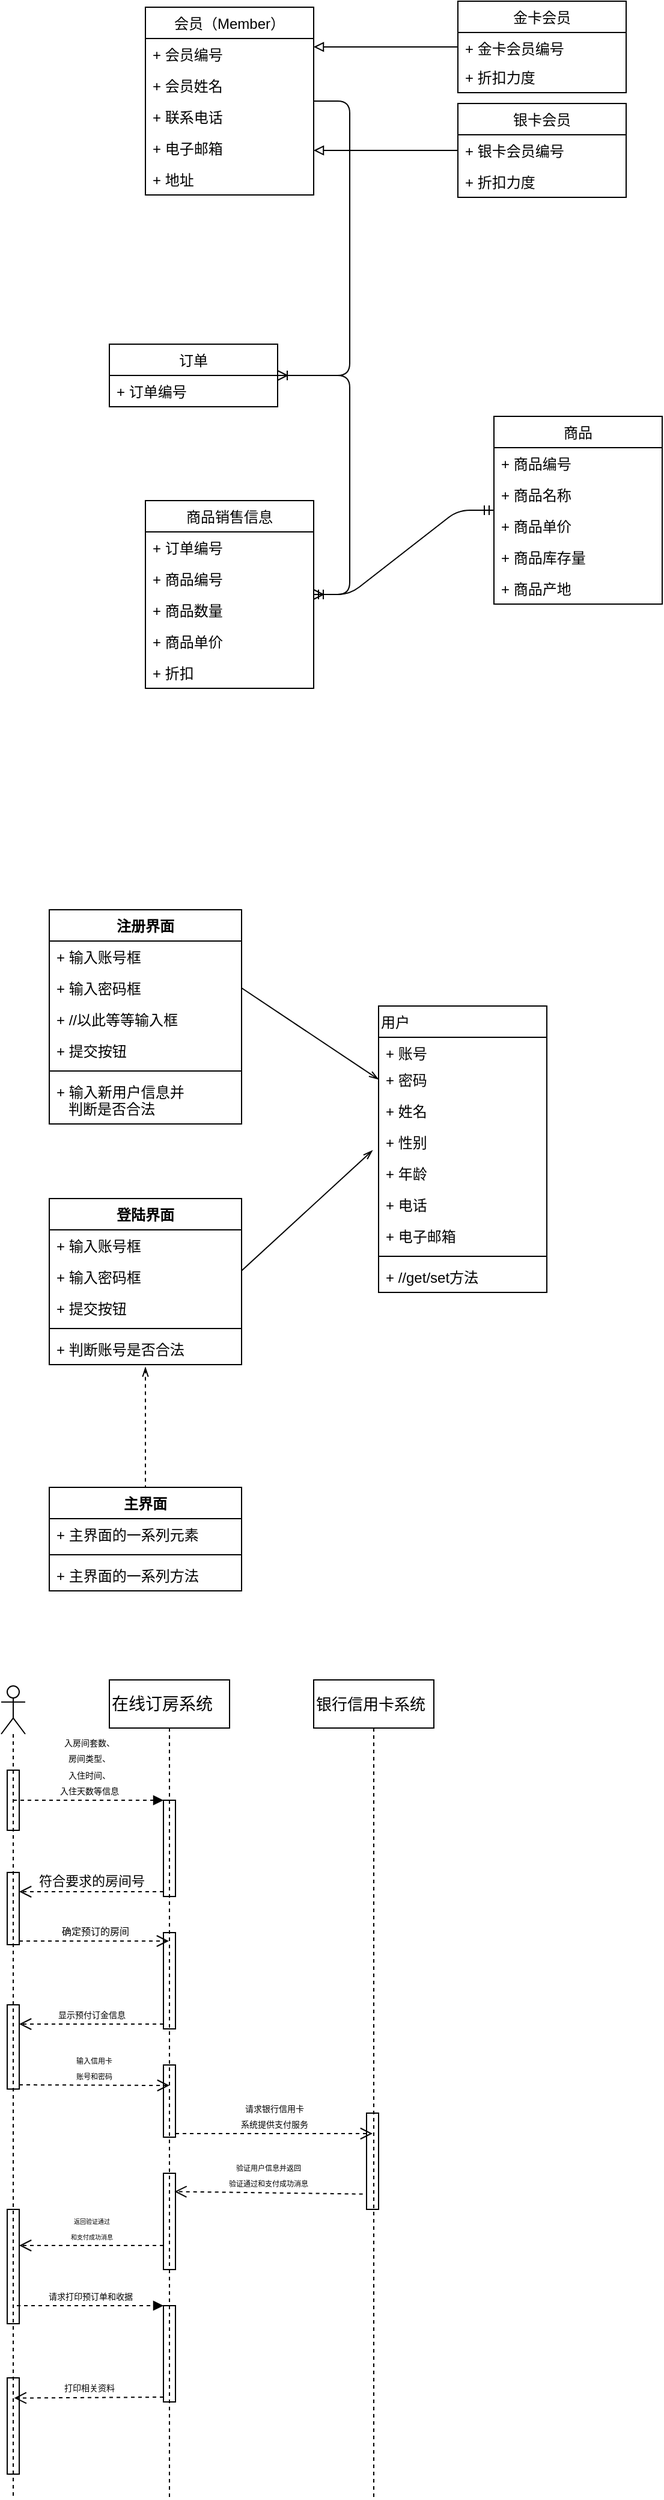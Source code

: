 <mxfile version="13.10.4" type="github">
  <diagram id="AFRZ8OtyZFynrRgTD2Ep" name="Page-1">
    <mxGraphModel dx="1431" dy="976" grid="1" gridSize="10" guides="1" tooltips="1" connect="1" arrows="1" fold="1" page="1" pageScale="1" pageWidth="827" pageHeight="1169" math="0" shadow="0">
      <root>
        <mxCell id="0" />
        <mxCell id="1" parent="0" />
        <mxCell id="5WB69BWWk7lXrDiCqGwL-11" value="会员（Member）" style="swimlane;fontStyle=0;childLayout=stackLayout;horizontal=1;startSize=26;fillColor=none;horizontalStack=0;resizeParent=1;resizeParentMax=0;resizeLast=0;collapsible=1;marginBottom=0;" vertex="1" parent="1">
          <mxGeometry x="220" y="400" width="140" height="156" as="geometry" />
        </mxCell>
        <mxCell id="5WB69BWWk7lXrDiCqGwL-12" value="+ 会员编号" style="text;strokeColor=none;fillColor=none;align=left;verticalAlign=top;spacingLeft=4;spacingRight=4;overflow=hidden;rotatable=0;points=[[0,0.5],[1,0.5]];portConstraint=eastwest;" vertex="1" parent="5WB69BWWk7lXrDiCqGwL-11">
          <mxGeometry y="26" width="140" height="26" as="geometry" />
        </mxCell>
        <mxCell id="5WB69BWWk7lXrDiCqGwL-13" value="+ 会员姓名" style="text;strokeColor=none;fillColor=none;align=left;verticalAlign=top;spacingLeft=4;spacingRight=4;overflow=hidden;rotatable=0;points=[[0,0.5],[1,0.5]];portConstraint=eastwest;" vertex="1" parent="5WB69BWWk7lXrDiCqGwL-11">
          <mxGeometry y="52" width="140" height="26" as="geometry" />
        </mxCell>
        <mxCell id="5WB69BWWk7lXrDiCqGwL-14" value="+ 联系电话" style="text;strokeColor=none;fillColor=none;align=left;verticalAlign=top;spacingLeft=4;spacingRight=4;overflow=hidden;rotatable=0;points=[[0,0.5],[1,0.5]];portConstraint=eastwest;" vertex="1" parent="5WB69BWWk7lXrDiCqGwL-11">
          <mxGeometry y="78" width="140" height="26" as="geometry" />
        </mxCell>
        <mxCell id="5WB69BWWk7lXrDiCqGwL-16" value="+ 电子邮箱" style="text;strokeColor=none;fillColor=none;align=left;verticalAlign=top;spacingLeft=4;spacingRight=4;overflow=hidden;rotatable=0;points=[[0,0.5],[1,0.5]];portConstraint=eastwest;" vertex="1" parent="5WB69BWWk7lXrDiCqGwL-11">
          <mxGeometry y="104" width="140" height="26" as="geometry" />
        </mxCell>
        <mxCell id="5WB69BWWk7lXrDiCqGwL-17" value="+ 地址" style="text;strokeColor=none;fillColor=none;align=left;verticalAlign=top;spacingLeft=4;spacingRight=4;overflow=hidden;rotatable=0;points=[[0,0.5],[1,0.5]];portConstraint=eastwest;" vertex="1" parent="5WB69BWWk7lXrDiCqGwL-11">
          <mxGeometry y="130" width="140" height="26" as="geometry" />
        </mxCell>
        <mxCell id="5WB69BWWk7lXrDiCqGwL-26" style="edgeStyle=orthogonalEdgeStyle;rounded=0;orthogonalLoop=1;jettySize=auto;html=1;exitX=0;exitY=0.5;exitDx=0;exitDy=0;endArrow=block;endFill=0;" edge="1" parent="1" source="5WB69BWWk7lXrDiCqGwL-18">
          <mxGeometry relative="1" as="geometry">
            <mxPoint x="360" y="433" as="targetPoint" />
          </mxGeometry>
        </mxCell>
        <mxCell id="5WB69BWWk7lXrDiCqGwL-18" value="金卡会员" style="swimlane;fontStyle=0;childLayout=stackLayout;horizontal=1;startSize=26;fillColor=none;horizontalStack=0;resizeParent=1;resizeParentMax=0;resizeLast=0;collapsible=1;marginBottom=0;" vertex="1" parent="1">
          <mxGeometry x="480" y="395" width="140" height="76" as="geometry">
            <mxRectangle x="485" y="420" width="80" height="26" as="alternateBounds" />
          </mxGeometry>
        </mxCell>
        <mxCell id="5WB69BWWk7lXrDiCqGwL-19" value="+ 金卡会员编号" style="text;strokeColor=none;fillColor=none;align=left;verticalAlign=top;spacingLeft=4;spacingRight=4;overflow=hidden;rotatable=0;points=[[0,0.5],[1,0.5]];portConstraint=eastwest;" vertex="1" parent="5WB69BWWk7lXrDiCqGwL-18">
          <mxGeometry y="26" width="140" height="24" as="geometry" />
        </mxCell>
        <mxCell id="5WB69BWWk7lXrDiCqGwL-20" value="+ 折扣力度" style="text;strokeColor=none;fillColor=none;align=left;verticalAlign=top;spacingLeft=4;spacingRight=4;overflow=hidden;rotatable=0;points=[[0,0.5],[1,0.5]];portConstraint=eastwest;" vertex="1" parent="5WB69BWWk7lXrDiCqGwL-18">
          <mxGeometry y="50" width="140" height="26" as="geometry" />
        </mxCell>
        <mxCell id="5WB69BWWk7lXrDiCqGwL-22" value="银卡会员" style="swimlane;fontStyle=0;childLayout=stackLayout;horizontal=1;startSize=26;fillColor=none;horizontalStack=0;resizeParent=1;resizeParentMax=0;resizeLast=0;collapsible=1;marginBottom=0;" vertex="1" parent="1">
          <mxGeometry x="480" y="480" width="140" height="78" as="geometry">
            <mxRectangle x="480" y="480" width="90" height="26" as="alternateBounds" />
          </mxGeometry>
        </mxCell>
        <mxCell id="5WB69BWWk7lXrDiCqGwL-23" value="+ 银卡会员编号" style="text;strokeColor=none;fillColor=none;align=left;verticalAlign=top;spacingLeft=4;spacingRight=4;overflow=hidden;rotatable=0;points=[[0,0.5],[1,0.5]];portConstraint=eastwest;" vertex="1" parent="5WB69BWWk7lXrDiCqGwL-22">
          <mxGeometry y="26" width="140" height="26" as="geometry" />
        </mxCell>
        <mxCell id="5WB69BWWk7lXrDiCqGwL-24" value="+ 折扣力度" style="text;strokeColor=none;fillColor=none;align=left;verticalAlign=top;spacingLeft=4;spacingRight=4;overflow=hidden;rotatable=0;points=[[0,0.5],[1,0.5]];portConstraint=eastwest;" vertex="1" parent="5WB69BWWk7lXrDiCqGwL-22">
          <mxGeometry y="52" width="140" height="26" as="geometry" />
        </mxCell>
        <mxCell id="5WB69BWWk7lXrDiCqGwL-32" value="订单" style="swimlane;fontStyle=0;childLayout=stackLayout;horizontal=1;startSize=26;fillColor=none;horizontalStack=0;resizeParent=1;resizeParentMax=0;resizeLast=0;collapsible=1;marginBottom=0;" vertex="1" parent="1">
          <mxGeometry x="190" y="680" width="140" height="52" as="geometry">
            <mxRectangle x="240" y="620" width="60" height="26" as="alternateBounds" />
          </mxGeometry>
        </mxCell>
        <mxCell id="5WB69BWWk7lXrDiCqGwL-33" value="+ 订单编号" style="text;strokeColor=none;fillColor=none;align=left;verticalAlign=top;spacingLeft=4;spacingRight=4;overflow=hidden;rotatable=0;points=[[0,0.5],[1,0.5]];portConstraint=eastwest;" vertex="1" parent="5WB69BWWk7lXrDiCqGwL-32">
          <mxGeometry y="26" width="140" height="26" as="geometry" />
        </mxCell>
        <mxCell id="5WB69BWWk7lXrDiCqGwL-36" value="商品销售信息" style="swimlane;fontStyle=0;childLayout=stackLayout;horizontal=1;startSize=26;fillColor=none;horizontalStack=0;resizeParent=1;resizeParentMax=0;resizeLast=0;collapsible=1;marginBottom=0;" vertex="1" parent="1">
          <mxGeometry x="220" y="810" width="140" height="156" as="geometry" />
        </mxCell>
        <mxCell id="5WB69BWWk7lXrDiCqGwL-37" value="+ 订单编号" style="text;strokeColor=none;fillColor=none;align=left;verticalAlign=top;spacingLeft=4;spacingRight=4;overflow=hidden;rotatable=0;points=[[0,0.5],[1,0.5]];portConstraint=eastwest;" vertex="1" parent="5WB69BWWk7lXrDiCqGwL-36">
          <mxGeometry y="26" width="140" height="26" as="geometry" />
        </mxCell>
        <mxCell id="5WB69BWWk7lXrDiCqGwL-38" value="+ 商品编号" style="text;strokeColor=none;fillColor=none;align=left;verticalAlign=top;spacingLeft=4;spacingRight=4;overflow=hidden;rotatable=0;points=[[0,0.5],[1,0.5]];portConstraint=eastwest;" vertex="1" parent="5WB69BWWk7lXrDiCqGwL-36">
          <mxGeometry y="52" width="140" height="26" as="geometry" />
        </mxCell>
        <mxCell id="5WB69BWWk7lXrDiCqGwL-39" value="+ 商品数量" style="text;strokeColor=none;fillColor=none;align=left;verticalAlign=top;spacingLeft=4;spacingRight=4;overflow=hidden;rotatable=0;points=[[0,0.5],[1,0.5]];portConstraint=eastwest;" vertex="1" parent="5WB69BWWk7lXrDiCqGwL-36">
          <mxGeometry y="78" width="140" height="26" as="geometry" />
        </mxCell>
        <mxCell id="5WB69BWWk7lXrDiCqGwL-40" value="+ 商品单价" style="text;strokeColor=none;fillColor=none;align=left;verticalAlign=top;spacingLeft=4;spacingRight=4;overflow=hidden;rotatable=0;points=[[0,0.5],[1,0.5]];portConstraint=eastwest;" vertex="1" parent="5WB69BWWk7lXrDiCqGwL-36">
          <mxGeometry y="104" width="140" height="26" as="geometry" />
        </mxCell>
        <mxCell id="5WB69BWWk7lXrDiCqGwL-42" value="+ 折扣" style="text;strokeColor=none;fillColor=none;align=left;verticalAlign=top;spacingLeft=4;spacingRight=4;overflow=hidden;rotatable=0;points=[[0,0.5],[1,0.5]];portConstraint=eastwest;" vertex="1" parent="5WB69BWWk7lXrDiCqGwL-36">
          <mxGeometry y="130" width="140" height="26" as="geometry" />
        </mxCell>
        <mxCell id="5WB69BWWk7lXrDiCqGwL-41" style="edgeStyle=orthogonalEdgeStyle;rounded=0;orthogonalLoop=1;jettySize=auto;html=1;exitX=0;exitY=0.5;exitDx=0;exitDy=0;endArrow=block;endFill=0;" edge="1" parent="1" source="5WB69BWWk7lXrDiCqGwL-23">
          <mxGeometry relative="1" as="geometry">
            <mxPoint x="360" y="519" as="targetPoint" />
          </mxGeometry>
        </mxCell>
        <mxCell id="5WB69BWWk7lXrDiCqGwL-43" value="商品" style="swimlane;fontStyle=0;childLayout=stackLayout;horizontal=1;startSize=26;fillColor=none;horizontalStack=0;resizeParent=1;resizeParentMax=0;resizeLast=0;collapsible=1;marginBottom=0;" vertex="1" parent="1">
          <mxGeometry x="510" y="740" width="140" height="156" as="geometry" />
        </mxCell>
        <mxCell id="5WB69BWWk7lXrDiCqGwL-44" value="+ 商品编号" style="text;strokeColor=none;fillColor=none;align=left;verticalAlign=top;spacingLeft=4;spacingRight=4;overflow=hidden;rotatable=0;points=[[0,0.5],[1,0.5]];portConstraint=eastwest;" vertex="1" parent="5WB69BWWk7lXrDiCqGwL-43">
          <mxGeometry y="26" width="140" height="26" as="geometry" />
        </mxCell>
        <mxCell id="5WB69BWWk7lXrDiCqGwL-45" value="+ 商品名称" style="text;strokeColor=none;fillColor=none;align=left;verticalAlign=top;spacingLeft=4;spacingRight=4;overflow=hidden;rotatable=0;points=[[0,0.5],[1,0.5]];portConstraint=eastwest;" vertex="1" parent="5WB69BWWk7lXrDiCqGwL-43">
          <mxGeometry y="52" width="140" height="26" as="geometry" />
        </mxCell>
        <mxCell id="5WB69BWWk7lXrDiCqGwL-46" value="+ 商品单价" style="text;strokeColor=none;fillColor=none;align=left;verticalAlign=top;spacingLeft=4;spacingRight=4;overflow=hidden;rotatable=0;points=[[0,0.5],[1,0.5]];portConstraint=eastwest;" vertex="1" parent="5WB69BWWk7lXrDiCqGwL-43">
          <mxGeometry y="78" width="140" height="26" as="geometry" />
        </mxCell>
        <mxCell id="5WB69BWWk7lXrDiCqGwL-47" value="+ 商品库存量" style="text;strokeColor=none;fillColor=none;align=left;verticalAlign=top;spacingLeft=4;spacingRight=4;overflow=hidden;rotatable=0;points=[[0,0.5],[1,0.5]];portConstraint=eastwest;" vertex="1" parent="5WB69BWWk7lXrDiCqGwL-43">
          <mxGeometry y="104" width="140" height="26" as="geometry" />
        </mxCell>
        <mxCell id="5WB69BWWk7lXrDiCqGwL-48" value="+ 商品产地" style="text;strokeColor=none;fillColor=none;align=left;verticalAlign=top;spacingLeft=4;spacingRight=4;overflow=hidden;rotatable=0;points=[[0,0.5],[1,0.5]];portConstraint=eastwest;" vertex="1" parent="5WB69BWWk7lXrDiCqGwL-43">
          <mxGeometry y="130" width="140" height="26" as="geometry" />
        </mxCell>
        <mxCell id="5WB69BWWk7lXrDiCqGwL-49" value="" style="edgeStyle=entityRelationEdgeStyle;fontSize=12;html=1;endArrow=ERoneToMany;" edge="1" parent="1" source="5WB69BWWk7lXrDiCqGwL-11" target="5WB69BWWk7lXrDiCqGwL-32">
          <mxGeometry width="100" height="100" relative="1" as="geometry">
            <mxPoint x="280" y="650" as="sourcePoint" />
            <mxPoint x="260" y="640" as="targetPoint" />
          </mxGeometry>
        </mxCell>
        <mxCell id="5WB69BWWk7lXrDiCqGwL-51" value="" style="edgeStyle=entityRelationEdgeStyle;fontSize=12;html=1;endArrow=ERoneToMany;" edge="1" parent="1" source="5WB69BWWk7lXrDiCqGwL-32" target="5WB69BWWk7lXrDiCqGwL-36">
          <mxGeometry width="100" height="100" relative="1" as="geometry">
            <mxPoint x="330" y="890" as="sourcePoint" />
            <mxPoint x="430" y="790" as="targetPoint" />
          </mxGeometry>
        </mxCell>
        <mxCell id="5WB69BWWk7lXrDiCqGwL-52" value="" style="edgeStyle=entityRelationEdgeStyle;fontSize=12;html=1;endArrow=ERmandOne;startArrow=ERmandOne;" edge="1" parent="1" source="5WB69BWWk7lXrDiCqGwL-36" target="5WB69BWWk7lXrDiCqGwL-43">
          <mxGeometry width="100" height="100" relative="1" as="geometry">
            <mxPoint x="420" y="1060" as="sourcePoint" />
            <mxPoint x="520" y="960" as="targetPoint" />
          </mxGeometry>
        </mxCell>
        <mxCell id="5WB69BWWk7lXrDiCqGwL-53" value="注册界面" style="swimlane;fontStyle=1;align=center;verticalAlign=top;childLayout=stackLayout;horizontal=1;startSize=26;horizontalStack=0;resizeParent=1;resizeParentMax=0;resizeLast=0;collapsible=1;marginBottom=0;" vertex="1" parent="1">
          <mxGeometry x="140" y="1150" width="160" height="178" as="geometry" />
        </mxCell>
        <mxCell id="5WB69BWWk7lXrDiCqGwL-54" value="+ 输入账号框" style="text;strokeColor=none;fillColor=none;align=left;verticalAlign=top;spacingLeft=4;spacingRight=4;overflow=hidden;rotatable=0;points=[[0,0.5],[1,0.5]];portConstraint=eastwest;" vertex="1" parent="5WB69BWWk7lXrDiCqGwL-53">
          <mxGeometry y="26" width="160" height="26" as="geometry" />
        </mxCell>
        <mxCell id="5WB69BWWk7lXrDiCqGwL-58" value="+ 输入密码框" style="text;strokeColor=none;fillColor=none;align=left;verticalAlign=top;spacingLeft=4;spacingRight=4;overflow=hidden;rotatable=0;points=[[0,0.5],[1,0.5]];portConstraint=eastwest;" vertex="1" parent="5WB69BWWk7lXrDiCqGwL-53">
          <mxGeometry y="52" width="160" height="26" as="geometry" />
        </mxCell>
        <mxCell id="5WB69BWWk7lXrDiCqGwL-57" value="+ //以此等等输入框" style="text;strokeColor=none;fillColor=none;align=left;verticalAlign=top;spacingLeft=4;spacingRight=4;overflow=hidden;rotatable=0;points=[[0,0.5],[1,0.5]];portConstraint=eastwest;" vertex="1" parent="5WB69BWWk7lXrDiCqGwL-53">
          <mxGeometry y="78" width="160" height="26" as="geometry" />
        </mxCell>
        <mxCell id="5WB69BWWk7lXrDiCqGwL-59" value="+ 提交按钮" style="text;strokeColor=none;fillColor=none;align=left;verticalAlign=top;spacingLeft=4;spacingRight=4;overflow=hidden;rotatable=0;points=[[0,0.5],[1,0.5]];portConstraint=eastwest;" vertex="1" parent="5WB69BWWk7lXrDiCqGwL-53">
          <mxGeometry y="104" width="160" height="26" as="geometry" />
        </mxCell>
        <mxCell id="5WB69BWWk7lXrDiCqGwL-55" value="" style="line;strokeWidth=1;fillColor=none;align=left;verticalAlign=middle;spacingTop=-1;spacingLeft=3;spacingRight=3;rotatable=0;labelPosition=right;points=[];portConstraint=eastwest;" vertex="1" parent="5WB69BWWk7lXrDiCqGwL-53">
          <mxGeometry y="130" width="160" height="8" as="geometry" />
        </mxCell>
        <mxCell id="5WB69BWWk7lXrDiCqGwL-56" value="+ 输入新用户信息并&#xa;   判断是否合法" style="text;strokeColor=none;fillColor=none;align=left;verticalAlign=top;spacingLeft=4;spacingRight=4;overflow=hidden;rotatable=0;points=[[0,0.5],[1,0.5]];portConstraint=eastwest;" vertex="1" parent="5WB69BWWk7lXrDiCqGwL-53">
          <mxGeometry y="138" width="160" height="40" as="geometry" />
        </mxCell>
        <mxCell id="5WB69BWWk7lXrDiCqGwL-60" value="登陆界面" style="swimlane;fontStyle=1;align=center;verticalAlign=top;childLayout=stackLayout;horizontal=1;startSize=26;horizontalStack=0;resizeParent=1;resizeParentMax=0;resizeLast=0;collapsible=1;marginBottom=0;fillColor=none;gradientColor=none;" vertex="1" parent="1">
          <mxGeometry x="140" y="1390" width="160" height="138" as="geometry" />
        </mxCell>
        <mxCell id="5WB69BWWk7lXrDiCqGwL-61" value="+ 输入账号框" style="text;strokeColor=none;fillColor=none;align=left;verticalAlign=top;spacingLeft=4;spacingRight=4;overflow=hidden;rotatable=0;points=[[0,0.5],[1,0.5]];portConstraint=eastwest;" vertex="1" parent="5WB69BWWk7lXrDiCqGwL-60">
          <mxGeometry y="26" width="160" height="26" as="geometry" />
        </mxCell>
        <mxCell id="5WB69BWWk7lXrDiCqGwL-65" value="+ 输入密码框" style="text;strokeColor=none;fillColor=none;align=left;verticalAlign=top;spacingLeft=4;spacingRight=4;overflow=hidden;rotatable=0;points=[[0,0.5],[1,0.5]];portConstraint=eastwest;" vertex="1" parent="5WB69BWWk7lXrDiCqGwL-60">
          <mxGeometry y="52" width="160" height="26" as="geometry" />
        </mxCell>
        <mxCell id="5WB69BWWk7lXrDiCqGwL-64" value="+ 提交按钮" style="text;strokeColor=none;fillColor=none;align=left;verticalAlign=top;spacingLeft=4;spacingRight=4;overflow=hidden;rotatable=0;points=[[0,0.5],[1,0.5]];portConstraint=eastwest;" vertex="1" parent="5WB69BWWk7lXrDiCqGwL-60">
          <mxGeometry y="78" width="160" height="26" as="geometry" />
        </mxCell>
        <mxCell id="5WB69BWWk7lXrDiCqGwL-62" value="" style="line;strokeWidth=1;fillColor=none;align=left;verticalAlign=middle;spacingTop=-1;spacingLeft=3;spacingRight=3;rotatable=0;labelPosition=right;points=[];portConstraint=eastwest;" vertex="1" parent="5WB69BWWk7lXrDiCqGwL-60">
          <mxGeometry y="104" width="160" height="8" as="geometry" />
        </mxCell>
        <mxCell id="5WB69BWWk7lXrDiCqGwL-63" value="+ 判断账号是否合法" style="text;strokeColor=none;fillColor=none;align=left;verticalAlign=top;spacingLeft=4;spacingRight=4;overflow=hidden;rotatable=0;points=[[0,0.5],[1,0.5]];portConstraint=eastwest;" vertex="1" parent="5WB69BWWk7lXrDiCqGwL-60">
          <mxGeometry y="112" width="160" height="26" as="geometry" />
        </mxCell>
        <mxCell id="5WB69BWWk7lXrDiCqGwL-66" value="用户" style="swimlane;fontStyle=0;childLayout=stackLayout;horizontal=1;startSize=26;fillColor=none;horizontalStack=0;resizeParent=1;resizeParentMax=0;resizeLast=0;collapsible=1;marginBottom=0;align=left;" vertex="1" parent="1">
          <mxGeometry x="414" y="1230" width="140" height="238" as="geometry" />
        </mxCell>
        <mxCell id="5WB69BWWk7lXrDiCqGwL-67" value="+ 账号" style="text;strokeColor=none;fillColor=none;align=left;verticalAlign=top;spacingLeft=4;spacingRight=4;overflow=hidden;rotatable=0;points=[[0,0.5],[1,0.5]];portConstraint=eastwest;" vertex="1" parent="5WB69BWWk7lXrDiCqGwL-66">
          <mxGeometry y="26" width="140" height="22" as="geometry" />
        </mxCell>
        <mxCell id="5WB69BWWk7lXrDiCqGwL-68" value="+ 密码" style="text;strokeColor=none;fillColor=none;align=left;verticalAlign=top;spacingLeft=4;spacingRight=4;overflow=hidden;rotatable=0;points=[[0,0.5],[1,0.5]];portConstraint=eastwest;" vertex="1" parent="5WB69BWWk7lXrDiCqGwL-66">
          <mxGeometry y="48" width="140" height="26" as="geometry" />
        </mxCell>
        <mxCell id="5WB69BWWk7lXrDiCqGwL-69" value="+ 姓名" style="text;strokeColor=none;fillColor=none;align=left;verticalAlign=top;spacingLeft=4;spacingRight=4;overflow=hidden;rotatable=0;points=[[0,0.5],[1,0.5]];portConstraint=eastwest;" vertex="1" parent="5WB69BWWk7lXrDiCqGwL-66">
          <mxGeometry y="74" width="140" height="26" as="geometry" />
        </mxCell>
        <mxCell id="5WB69BWWk7lXrDiCqGwL-74" value="+ 性别" style="text;strokeColor=none;fillColor=none;align=left;verticalAlign=top;spacingLeft=4;spacingRight=4;overflow=hidden;rotatable=0;points=[[0,0.5],[1,0.5]];portConstraint=eastwest;" vertex="1" parent="5WB69BWWk7lXrDiCqGwL-66">
          <mxGeometry y="100" width="140" height="26" as="geometry" />
        </mxCell>
        <mxCell id="5WB69BWWk7lXrDiCqGwL-75" value="+ 年龄" style="text;strokeColor=none;fillColor=none;align=left;verticalAlign=top;spacingLeft=4;spacingRight=4;overflow=hidden;rotatable=0;points=[[0,0.5],[1,0.5]];portConstraint=eastwest;" vertex="1" parent="5WB69BWWk7lXrDiCqGwL-66">
          <mxGeometry y="126" width="140" height="26" as="geometry" />
        </mxCell>
        <mxCell id="5WB69BWWk7lXrDiCqGwL-76" value="+ 电话" style="text;strokeColor=none;fillColor=none;align=left;verticalAlign=top;spacingLeft=4;spacingRight=4;overflow=hidden;rotatable=0;points=[[0,0.5],[1,0.5]];portConstraint=eastwest;" vertex="1" parent="5WB69BWWk7lXrDiCqGwL-66">
          <mxGeometry y="152" width="140" height="26" as="geometry" />
        </mxCell>
        <mxCell id="5WB69BWWk7lXrDiCqGwL-77" value="+ 电子邮箱" style="text;strokeColor=none;fillColor=none;align=left;verticalAlign=top;spacingLeft=4;spacingRight=4;overflow=hidden;rotatable=0;points=[[0,0.5],[1,0.5]];portConstraint=eastwest;" vertex="1" parent="5WB69BWWk7lXrDiCqGwL-66">
          <mxGeometry y="178" width="140" height="26" as="geometry" />
        </mxCell>
        <mxCell id="5WB69BWWk7lXrDiCqGwL-83" value="" style="line;strokeWidth=1;fillColor=none;align=left;verticalAlign=middle;spacingTop=-1;spacingLeft=3;spacingRight=3;rotatable=0;labelPosition=right;points=[];portConstraint=eastwest;" vertex="1" parent="5WB69BWWk7lXrDiCqGwL-66">
          <mxGeometry y="204" width="140" height="8" as="geometry" />
        </mxCell>
        <mxCell id="5WB69BWWk7lXrDiCqGwL-93" value="+ //get/set方法" style="text;strokeColor=none;fillColor=none;align=left;verticalAlign=top;spacingLeft=4;spacingRight=4;overflow=hidden;rotatable=0;points=[[0,0.5],[1,0.5]];portConstraint=eastwest;" vertex="1" parent="5WB69BWWk7lXrDiCqGwL-66">
          <mxGeometry y="212" width="140" height="26" as="geometry" />
        </mxCell>
        <mxCell id="5WB69BWWk7lXrDiCqGwL-70" value="主界面" style="swimlane;fontStyle=1;align=center;verticalAlign=top;childLayout=stackLayout;horizontal=1;startSize=26;horizontalStack=0;resizeParent=1;resizeParentMax=0;resizeLast=0;collapsible=1;marginBottom=0;fillColor=none;gradientColor=none;" vertex="1" parent="1">
          <mxGeometry x="140" y="1630" width="160" height="86" as="geometry" />
        </mxCell>
        <mxCell id="5WB69BWWk7lXrDiCqGwL-71" value="+ 主界面的一系列元素" style="text;strokeColor=none;fillColor=none;align=left;verticalAlign=top;spacingLeft=4;spacingRight=4;overflow=hidden;rotatable=0;points=[[0,0.5],[1,0.5]];portConstraint=eastwest;" vertex="1" parent="5WB69BWWk7lXrDiCqGwL-70">
          <mxGeometry y="26" width="160" height="26" as="geometry" />
        </mxCell>
        <mxCell id="5WB69BWWk7lXrDiCqGwL-72" value="" style="line;strokeWidth=1;fillColor=none;align=left;verticalAlign=middle;spacingTop=-1;spacingLeft=3;spacingRight=3;rotatable=0;labelPosition=right;points=[];portConstraint=eastwest;" vertex="1" parent="5WB69BWWk7lXrDiCqGwL-70">
          <mxGeometry y="52" width="160" height="8" as="geometry" />
        </mxCell>
        <mxCell id="5WB69BWWk7lXrDiCqGwL-73" value="+ 主界面的一系列方法" style="text;strokeColor=none;fillColor=none;align=left;verticalAlign=top;spacingLeft=4;spacingRight=4;overflow=hidden;rotatable=0;points=[[0,0.5],[1,0.5]];portConstraint=eastwest;" vertex="1" parent="5WB69BWWk7lXrDiCqGwL-70">
          <mxGeometry y="60" width="160" height="26" as="geometry" />
        </mxCell>
        <mxCell id="5WB69BWWk7lXrDiCqGwL-78" value="" style="endArrow=openThin;html=1;rounded=0;entryX=0;entryY=0.5;entryDx=0;entryDy=0;exitX=1;exitY=0.5;exitDx=0;exitDy=0;endFill=0;" edge="1" parent="1" source="5WB69BWWk7lXrDiCqGwL-58" target="5WB69BWWk7lXrDiCqGwL-68">
          <mxGeometry relative="1" as="geometry">
            <mxPoint x="310" y="1140" as="sourcePoint" />
            <mxPoint x="470" y="1140" as="targetPoint" />
          </mxGeometry>
        </mxCell>
        <mxCell id="5WB69BWWk7lXrDiCqGwL-79" value="" style="endArrow=openThin;html=1;rounded=0;endFill=0;" edge="1" parent="1">
          <mxGeometry relative="1" as="geometry">
            <mxPoint x="300" y="1450" as="sourcePoint" />
            <mxPoint x="409" y="1350" as="targetPoint" />
          </mxGeometry>
        </mxCell>
        <mxCell id="5WB69BWWk7lXrDiCqGwL-80" value="" style="endArrow=none;html=1;rounded=0;entryX=0.5;entryY=0;entryDx=0;entryDy=0;startArrow=openThin;startFill=0;dashed=1;" edge="1" parent="1" target="5WB69BWWk7lXrDiCqGwL-70">
          <mxGeometry relative="1" as="geometry">
            <mxPoint x="220" y="1530" as="sourcePoint" />
            <mxPoint x="330" y="1570" as="targetPoint" />
          </mxGeometry>
        </mxCell>
        <mxCell id="5WB69BWWk7lXrDiCqGwL-97" value="&lt;span style=&quot;font-size: 10.5pt&quot;&gt;在线订房系统&lt;/span&gt;" style="shape=umlLifeline;perimeter=lifelinePerimeter;whiteSpace=wrap;html=1;container=1;collapsible=0;recursiveResize=0;outlineConnect=0;fillColor=none;gradientColor=none;align=left;" vertex="1" parent="1">
          <mxGeometry x="190" y="1790" width="100" height="680" as="geometry" />
        </mxCell>
        <mxCell id="5WB69BWWk7lXrDiCqGwL-100" value="" style="html=1;points=[];perimeter=orthogonalPerimeter;fillColor=none;gradientColor=none;align=left;" vertex="1" parent="5WB69BWWk7lXrDiCqGwL-97">
          <mxGeometry x="45" y="100" width="10" height="80" as="geometry" />
        </mxCell>
        <mxCell id="5WB69BWWk7lXrDiCqGwL-109" value="" style="html=1;points=[];perimeter=orthogonalPerimeter;fillColor=none;gradientColor=none;align=left;" vertex="1" parent="5WB69BWWk7lXrDiCqGwL-97">
          <mxGeometry x="45" y="210" width="10" height="80" as="geometry" />
        </mxCell>
        <mxCell id="5WB69BWWk7lXrDiCqGwL-116" value="" style="html=1;points=[];perimeter=orthogonalPerimeter;fillColor=none;gradientColor=none;align=left;" vertex="1" parent="5WB69BWWk7lXrDiCqGwL-97">
          <mxGeometry x="45" y="320" width="10" height="60" as="geometry" />
        </mxCell>
        <mxCell id="5WB69BWWk7lXrDiCqGwL-121" value="" style="html=1;points=[];perimeter=orthogonalPerimeter;fillColor=none;gradientColor=none;align=left;" vertex="1" parent="5WB69BWWk7lXrDiCqGwL-97">
          <mxGeometry x="45" y="410" width="10" height="80" as="geometry" />
        </mxCell>
        <mxCell id="5WB69BWWk7lXrDiCqGwL-128" value="" style="html=1;points=[];perimeter=orthogonalPerimeter;fillColor=none;gradientColor=none;align=left;" vertex="1" parent="5WB69BWWk7lXrDiCqGwL-97">
          <mxGeometry x="45" y="520" width="10" height="80" as="geometry" />
        </mxCell>
        <mxCell id="5WB69BWWk7lXrDiCqGwL-99" value="" style="shape=umlLifeline;participant=umlActor;perimeter=lifelinePerimeter;whiteSpace=wrap;html=1;container=1;collapsible=0;recursiveResize=0;verticalAlign=top;spacingTop=36;outlineConnect=0;fillColor=none;gradientColor=none;align=left;" vertex="1" parent="1">
          <mxGeometry x="100" y="1795" width="20" height="675" as="geometry" />
        </mxCell>
        <mxCell id="5WB69BWWk7lXrDiCqGwL-103" value="" style="html=1;points=[];perimeter=orthogonalPerimeter;fillColor=none;gradientColor=none;align=left;" vertex="1" parent="5WB69BWWk7lXrDiCqGwL-99">
          <mxGeometry x="5" y="70" width="10" height="50" as="geometry" />
        </mxCell>
        <mxCell id="5WB69BWWk7lXrDiCqGwL-125" value="" style="html=1;points=[];perimeter=orthogonalPerimeter;fillColor=none;gradientColor=none;align=left;" vertex="1" parent="5WB69BWWk7lXrDiCqGwL-99">
          <mxGeometry x="5" y="435" width="10" height="95" as="geometry" />
        </mxCell>
        <mxCell id="5WB69BWWk7lXrDiCqGwL-131" value="" style="html=1;points=[];perimeter=orthogonalPerimeter;fillColor=none;gradientColor=none;align=left;" vertex="1" parent="5WB69BWWk7lXrDiCqGwL-99">
          <mxGeometry x="5" y="575" width="10" height="80" as="geometry" />
        </mxCell>
        <mxCell id="5WB69BWWk7lXrDiCqGwL-101" value="&lt;span style=&quot;font-size: 7px&quot;&gt;入房间套数、&lt;br&gt;房间类型、&lt;br style=&quot;font-size: 7px&quot;&gt;入住时间、&lt;br&gt;入住天数等信息&lt;/span&gt;" style="html=1;verticalAlign=bottom;endArrow=block;entryX=0;entryY=0;dashed=1;" edge="1" target="5WB69BWWk7lXrDiCqGwL-100" parent="1" source="5WB69BWWk7lXrDiCqGwL-99">
          <mxGeometry relative="1" as="geometry">
            <mxPoint x="165" y="1890" as="sourcePoint" />
          </mxGeometry>
        </mxCell>
        <mxCell id="5WB69BWWk7lXrDiCqGwL-104" value="" style="html=1;points=[];perimeter=orthogonalPerimeter;fillColor=none;gradientColor=none;align=left;" vertex="1" parent="1">
          <mxGeometry x="105" y="1950" width="10" height="60" as="geometry" />
        </mxCell>
        <mxCell id="5WB69BWWk7lXrDiCqGwL-107" value="&lt;span&gt;&lt;font style=&quot;font-size: 11px&quot;&gt;符合要求的房间号&lt;/font&gt;&lt;/span&gt;" style="html=1;verticalAlign=bottom;endArrow=open;dashed=1;endSize=8;exitX=0;exitY=0.95;" edge="1" parent="1" source="5WB69BWWk7lXrDiCqGwL-100" target="5WB69BWWk7lXrDiCqGwL-104">
          <mxGeometry relative="1" as="geometry">
            <mxPoint x="109.324" y="1966" as="targetPoint" />
            <mxPoint x="235.0" y="1966" as="sourcePoint" />
          </mxGeometry>
        </mxCell>
        <mxCell id="5WB69BWWk7lXrDiCqGwL-106" value="&lt;span style=&quot;font-size: 8px&quot;&gt;确定预订的房间&lt;/span&gt;" style="html=1;verticalAlign=bottom;endArrow=open;dashed=1;endSize=8;exitX=1;exitY=0.95;" edge="1" source="5WB69BWWk7lXrDiCqGwL-104" parent="1" target="5WB69BWWk7lXrDiCqGwL-97">
          <mxGeometry relative="1" as="geometry">
            <mxPoint x="175" y="2097" as="targetPoint" />
          </mxGeometry>
        </mxCell>
        <mxCell id="5WB69BWWk7lXrDiCqGwL-114" value="&lt;span style=&quot;font-size: 6px&quot;&gt;输入信用卡&lt;br&gt;账号和密码&lt;/span&gt;" style="html=1;verticalAlign=bottom;endArrow=open;dashed=1;endSize=8;exitX=1;exitY=0.95;" edge="1" source="5WB69BWWk7lXrDiCqGwL-112" parent="1">
          <mxGeometry relative="1" as="geometry">
            <mxPoint x="240" y="2127" as="targetPoint" />
            <Array as="points">
              <mxPoint x="230" y="2127" />
            </Array>
          </mxGeometry>
        </mxCell>
        <mxCell id="5WB69BWWk7lXrDiCqGwL-112" value="" style="html=1;points=[];perimeter=orthogonalPerimeter;fillColor=none;gradientColor=none;align=left;" vertex="1" parent="1">
          <mxGeometry x="105" y="2060" width="10" height="70" as="geometry" />
        </mxCell>
        <mxCell id="5WB69BWWk7lXrDiCqGwL-115" value="&lt;span style=&quot;font-size: 7px&quot;&gt;显示预付订金信息&lt;/span&gt;" style="html=1;verticalAlign=bottom;endArrow=open;dashed=1;endSize=8;exitX=0;exitY=0.95;" edge="1" parent="1" source="5WB69BWWk7lXrDiCqGwL-109" target="5WB69BWWk7lXrDiCqGwL-112">
          <mxGeometry relative="1" as="geometry">
            <mxPoint x="109.667" y="2076.0" as="targetPoint" />
            <mxPoint x="235" y="2076.0" as="sourcePoint" />
          </mxGeometry>
        </mxCell>
        <mxCell id="5WB69BWWk7lXrDiCqGwL-119" value="&lt;span style=&quot;font-size: 13px&quot;&gt;银行信用卡系统&lt;/span&gt;" style="shape=umlLifeline;perimeter=lifelinePerimeter;whiteSpace=wrap;html=1;container=1;collapsible=0;recursiveResize=0;outlineConnect=0;fillColor=none;gradientColor=none;align=left;" vertex="1" parent="1">
          <mxGeometry x="360" y="1790" width="100" height="680" as="geometry" />
        </mxCell>
        <mxCell id="5WB69BWWk7lXrDiCqGwL-120" value="" style="html=1;points=[];perimeter=orthogonalPerimeter;fillColor=none;gradientColor=none;align=left;" vertex="1" parent="5WB69BWWk7lXrDiCqGwL-119">
          <mxGeometry x="44" y="360" width="10" height="80" as="geometry" />
        </mxCell>
        <mxCell id="5WB69BWWk7lXrDiCqGwL-118" value="&lt;span style=&quot;font-size: 7px&quot;&gt;请求银行信用卡&lt;br&gt;系统提供支付服务&lt;/span&gt;" style="html=1;verticalAlign=bottom;endArrow=open;dashed=1;endSize=8;exitX=1;exitY=0.95;" edge="1" source="5WB69BWWk7lXrDiCqGwL-116" parent="1">
          <mxGeometry relative="1" as="geometry">
            <mxPoint x="409" y="2167" as="targetPoint" />
          </mxGeometry>
        </mxCell>
        <mxCell id="5WB69BWWk7lXrDiCqGwL-122" value="&lt;span style=&quot;font-size: 6px&quot;&gt;验证用户信息并返回&lt;br style=&quot;font-size: 6px&quot;&gt;验证通过和支付成功消息&lt;/span&gt;" style="html=1;verticalAlign=bottom;endArrow=open;dashed=1;endSize=8;exitX=-0.317;exitY=0.841;exitDx=0;exitDy=0;exitPerimeter=0;entryX=0.917;entryY=0.19;entryDx=0;entryDy=0;entryPerimeter=0;" edge="1" parent="1" source="5WB69BWWk7lXrDiCqGwL-120" target="5WB69BWWk7lXrDiCqGwL-121">
          <mxGeometry relative="1" as="geometry">
            <mxPoint x="125" y="2086.0" as="targetPoint" />
            <mxPoint x="245" y="2086.0" as="sourcePoint" />
          </mxGeometry>
        </mxCell>
        <mxCell id="5WB69BWWk7lXrDiCqGwL-124" value="&lt;span style=&quot;font-size: 5px&quot;&gt;返回验证通过&lt;br style=&quot;font-size: 5px&quot;&gt;和支付成功消息&lt;/span&gt;" style="html=1;verticalAlign=bottom;endArrow=open;dashed=1;endSize=8;exitX=0;exitY=0.95;" edge="1" parent="1">
          <mxGeometry relative="1" as="geometry">
            <mxPoint x="115" y="2260.0" as="targetPoint" />
            <mxPoint x="235" y="2260.0" as="sourcePoint" />
          </mxGeometry>
        </mxCell>
        <mxCell id="5WB69BWWk7lXrDiCqGwL-129" value="&lt;span style=&quot;font-size: 7px&quot;&gt;请求打印预订单和收据&lt;/span&gt;" style="html=1;verticalAlign=bottom;endArrow=block;entryX=0;entryY=0;dashed=1;" edge="1" target="5WB69BWWk7lXrDiCqGwL-128" parent="1">
          <mxGeometry relative="1" as="geometry">
            <mxPoint x="113" y="2310" as="sourcePoint" />
          </mxGeometry>
        </mxCell>
        <mxCell id="5WB69BWWk7lXrDiCqGwL-130" value="&lt;span style=&quot;font-size: 7px&quot;&gt;打印相关资料&lt;/span&gt;" style="html=1;verticalAlign=bottom;endArrow=open;dashed=1;endSize=8;exitX=0;exitY=0.95;entryX=0.583;entryY=0.21;entryDx=0;entryDy=0;entryPerimeter=0;" edge="1" source="5WB69BWWk7lXrDiCqGwL-128" parent="1" target="5WB69BWWk7lXrDiCqGwL-131">
          <mxGeometry relative="1" as="geometry">
            <mxPoint x="165" y="2386" as="targetPoint" />
          </mxGeometry>
        </mxCell>
      </root>
    </mxGraphModel>
  </diagram>
</mxfile>
